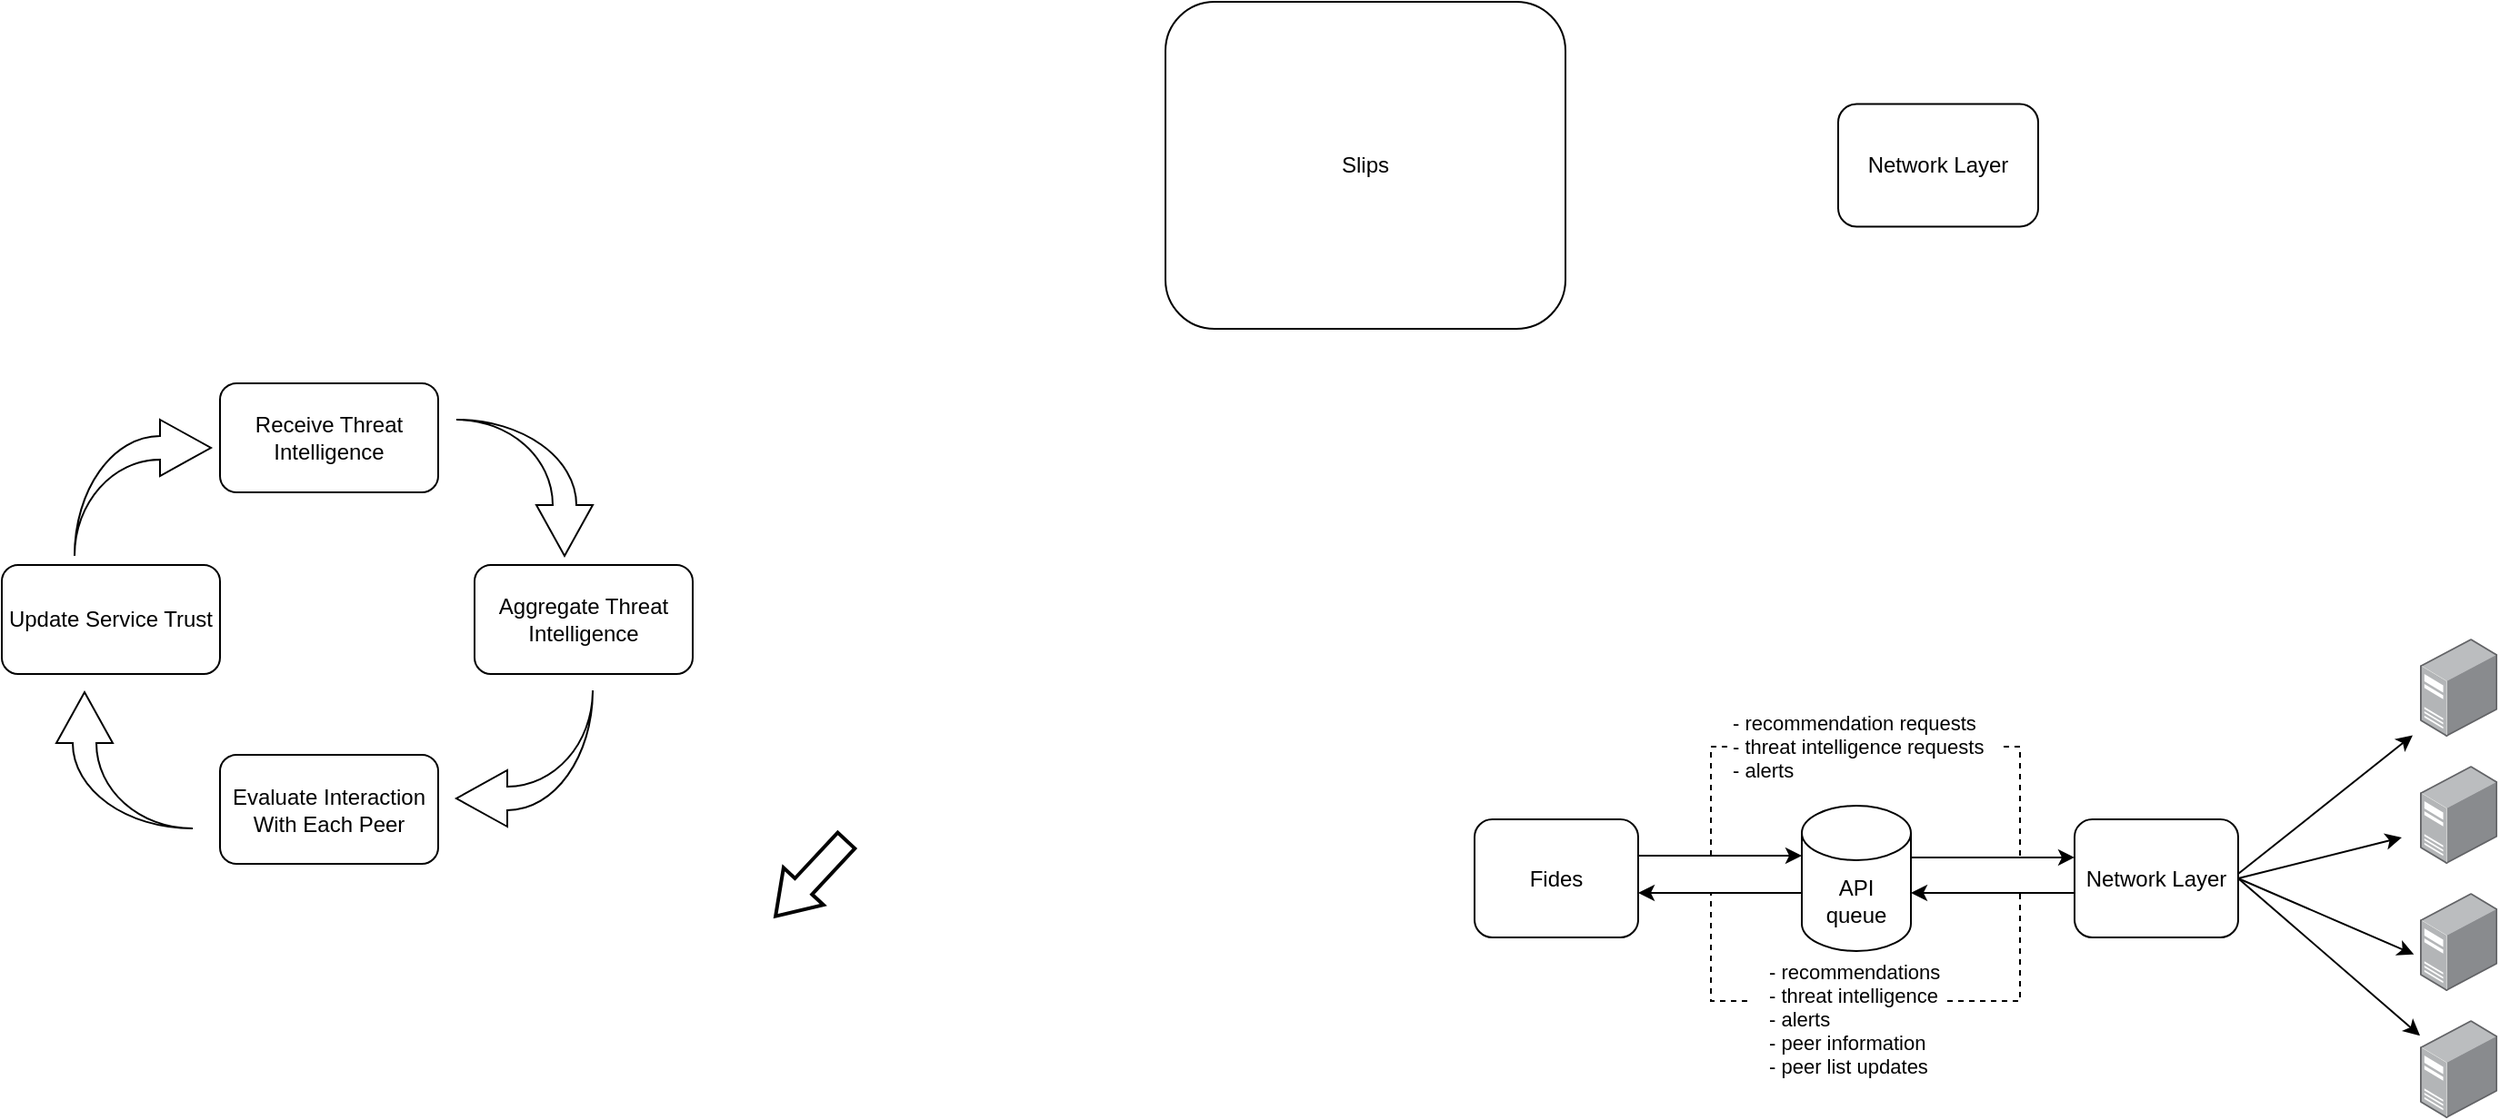 <mxfile version="17.4.6" type="device"><diagram id="6E5n7g7wqRjA33DNjH9N" name="Page-1"><mxGraphModel dx="1698" dy="541" grid="1" gridSize="10" guides="1" tooltips="1" connect="1" arrows="1" fold="1" page="1" pageScale="1" pageWidth="827" pageHeight="1169" math="0" shadow="0"><root><mxCell id="0"/><mxCell id="1" parent="0"/><mxCell id="uO4IjEKMESvEG-VvvD-A-1" value="API&lt;br&gt;queue&lt;br&gt;" style="shape=cylinder3;whiteSpace=wrap;html=1;boundedLbl=1;backgroundOutline=1;size=15;" vertex="1" parent="1"><mxGeometry x="200" y="512.5" width="60" height="80" as="geometry"/></mxCell><mxCell id="uO4IjEKMESvEG-VvvD-A-10" style="edgeStyle=orthogonalEdgeStyle;rounded=0;orthogonalLoop=1;jettySize=auto;html=1;" edge="1" parent="1" source="uO4IjEKMESvEG-VvvD-A-2" target="uO4IjEKMESvEG-VvvD-A-1"><mxGeometry relative="1" as="geometry"><Array as="points"><mxPoint x="150" y="540"/><mxPoint x="150" y="540"/></Array></mxGeometry></mxCell><mxCell id="uO4IjEKMESvEG-VvvD-A-14" value="- recommendation requests&lt;br&gt;- threat intelligence requests&lt;br&gt;- alerts" style="edgeLabel;html=1;align=left;verticalAlign=middle;resizable=0;points=[];" vertex="1" connectable="0" parent="uO4IjEKMESvEG-VvvD-A-10"><mxGeometry x="-0.201" relative="1" as="geometry"><mxPoint x="14" y="-60" as="offset"/></mxGeometry></mxCell><mxCell id="uO4IjEKMESvEG-VvvD-A-2" value="Fides" style="rounded=1;whiteSpace=wrap;html=1;" vertex="1" parent="1"><mxGeometry x="20" y="520" width="90" height="65" as="geometry"/></mxCell><mxCell id="uO4IjEKMESvEG-VvvD-A-3" value="Network Layer" style="rounded=1;whiteSpace=wrap;html=1;" vertex="1" parent="1"><mxGeometry x="220" y="126.25" width="110" height="67.5" as="geometry"/></mxCell><mxCell id="uO4IjEKMESvEG-VvvD-A-4" value="Slips" style="rounded=1;whiteSpace=wrap;html=1;" vertex="1" parent="1"><mxGeometry x="-150" y="70" width="220" height="180" as="geometry"/></mxCell><mxCell id="uO4IjEKMESvEG-VvvD-A-7" value="Network Layer" style="rounded=1;whiteSpace=wrap;html=1;" vertex="1" parent="1"><mxGeometry x="350" y="520" width="90" height="65" as="geometry"/></mxCell><mxCell id="uO4IjEKMESvEG-VvvD-A-11" style="edgeStyle=orthogonalEdgeStyle;rounded=0;orthogonalLoop=1;jettySize=auto;html=1;endArrow=none;endFill=0;startArrow=classic;startFill=1;" edge="1" parent="1"><mxGeometry relative="1" as="geometry"><mxPoint x="110" y="560.5" as="sourcePoint"/><mxPoint x="200" y="560.5" as="targetPoint"/></mxGeometry></mxCell><mxCell id="uO4IjEKMESvEG-VvvD-A-12" style="edgeStyle=orthogonalEdgeStyle;rounded=0;orthogonalLoop=1;jettySize=auto;html=1;" edge="1" parent="1"><mxGeometry relative="1" as="geometry"><mxPoint x="260" y="540.96" as="sourcePoint"/><mxPoint x="350" y="540.96" as="targetPoint"/><Array as="points"><mxPoint x="300" y="540.96"/><mxPoint x="300" y="540.96"/></Array></mxGeometry></mxCell><mxCell id="uO4IjEKMESvEG-VvvD-A-13" style="edgeStyle=orthogonalEdgeStyle;rounded=0;orthogonalLoop=1;jettySize=auto;html=1;endArrow=none;endFill=0;startArrow=classic;startFill=1;" edge="1" parent="1"><mxGeometry relative="1" as="geometry"><mxPoint x="260" y="560.46" as="sourcePoint"/><mxPoint x="350" y="560.46" as="targetPoint"/></mxGeometry></mxCell><mxCell id="uO4IjEKMESvEG-VvvD-A-15" value="- recommendations&lt;br&gt;- threat intelligence&lt;br&gt;- alerts&lt;br&gt;- peer information&lt;br&gt;- peer list updates" style="edgeLabel;html=1;align=left;verticalAlign=middle;resizable=0;points=[];" vertex="1" connectable="0" parent="1"><mxGeometry x="179.999" y="630" as="geometry"/></mxCell><mxCell id="uO4IjEKMESvEG-VvvD-A-16" value="" style="endArrow=none;dashed=1;html=1;rounded=0;" edge="1" parent="1"><mxGeometry width="50" height="50" relative="1" as="geometry"><mxPoint x="150" y="540" as="sourcePoint"/><mxPoint x="160" y="480" as="targetPoint"/><Array as="points"><mxPoint x="150" y="480"/></Array></mxGeometry></mxCell><mxCell id="uO4IjEKMESvEG-VvvD-A-17" value="" style="endArrow=none;dashed=1;html=1;rounded=0;" edge="1" parent="1"><mxGeometry width="50" height="50" relative="1" as="geometry"><mxPoint x="320" y="540" as="sourcePoint"/><mxPoint x="310" y="480" as="targetPoint"/><Array as="points"><mxPoint x="320" y="480"/></Array></mxGeometry></mxCell><mxCell id="uO4IjEKMESvEG-VvvD-A-19" value="" style="endArrow=none;dashed=1;html=1;rounded=0;" edge="1" parent="1"><mxGeometry width="50" height="50" relative="1" as="geometry"><mxPoint x="170" y="620" as="sourcePoint"/><mxPoint x="150" y="560" as="targetPoint"/><Array as="points"><mxPoint x="150" y="620"/></Array></mxGeometry></mxCell><mxCell id="uO4IjEKMESvEG-VvvD-A-20" value="" style="endArrow=none;dashed=1;html=1;rounded=0;" edge="1" parent="1"><mxGeometry width="50" height="50" relative="1" as="geometry"><mxPoint x="280" y="620" as="sourcePoint"/><mxPoint x="320" y="560" as="targetPoint"/><Array as="points"><mxPoint x="320" y="620"/></Array></mxGeometry></mxCell><mxCell id="uO4IjEKMESvEG-VvvD-A-21" value="" style="points=[];aspect=fixed;html=1;align=center;shadow=0;dashed=0;image;image=img/lib/allied_telesis/computer_and_terminals/Server_Desktop.svg;" vertex="1" parent="1"><mxGeometry x="540" y="420.5" width="42.6" height="54" as="geometry"/></mxCell><mxCell id="uO4IjEKMESvEG-VvvD-A-22" value="" style="points=[];aspect=fixed;html=1;align=center;shadow=0;dashed=0;image;image=img/lib/allied_telesis/computer_and_terminals/Server_Desktop.svg;" vertex="1" parent="1"><mxGeometry x="540" y="490.5" width="42.6" height="54" as="geometry"/></mxCell><mxCell id="uO4IjEKMESvEG-VvvD-A-23" value="" style="points=[];aspect=fixed;html=1;align=center;shadow=0;dashed=0;image;image=img/lib/allied_telesis/computer_and_terminals/Server_Desktop.svg;" vertex="1" parent="1"><mxGeometry x="540" y="560.5" width="42.6" height="54" as="geometry"/></mxCell><mxCell id="uO4IjEKMESvEG-VvvD-A-24" value="" style="points=[];aspect=fixed;html=1;align=center;shadow=0;dashed=0;image;image=img/lib/allied_telesis/computer_and_terminals/Server_Desktop.svg;" vertex="1" parent="1"><mxGeometry x="540" y="630.5" width="42.6" height="54" as="geometry"/></mxCell><mxCell id="uO4IjEKMESvEG-VvvD-A-26" value="" style="endArrow=classic;html=1;rounded=0;entryX=-0.094;entryY=0.985;entryDx=0;entryDy=0;entryPerimeter=0;" edge="1" parent="1" target="uO4IjEKMESvEG-VvvD-A-21"><mxGeometry width="50" height="50" relative="1" as="geometry"><mxPoint x="440" y="550" as="sourcePoint"/><mxPoint x="490" y="500" as="targetPoint"/></mxGeometry></mxCell><mxCell id="uO4IjEKMESvEG-VvvD-A-27" value="" style="endArrow=classic;html=1;rounded=0;exitX=1;exitY=0.5;exitDx=0;exitDy=0;" edge="1" parent="1" source="uO4IjEKMESvEG-VvvD-A-7"><mxGeometry width="50" height="50" relative="1" as="geometry"><mxPoint x="450" y="560" as="sourcePoint"/><mxPoint x="530" y="530" as="targetPoint"/></mxGeometry></mxCell><mxCell id="uO4IjEKMESvEG-VvvD-A-28" value="" style="endArrow=classic;html=1;rounded=0;exitX=1;exitY=0.5;exitDx=0;exitDy=0;entryX=-0.078;entryY=0.627;entryDx=0;entryDy=0;entryPerimeter=0;" edge="1" parent="1" source="uO4IjEKMESvEG-VvvD-A-7" target="uO4IjEKMESvEG-VvvD-A-23"><mxGeometry width="50" height="50" relative="1" as="geometry"><mxPoint x="450" y="562.5" as="sourcePoint"/><mxPoint x="550" y="533.646" as="targetPoint"/></mxGeometry></mxCell><mxCell id="uO4IjEKMESvEG-VvvD-A-29" value="" style="endArrow=classic;html=1;rounded=0;exitX=1;exitY=0.5;exitDx=0;exitDy=0;" edge="1" parent="1" source="uO4IjEKMESvEG-VvvD-A-7" target="uO4IjEKMESvEG-VvvD-A-24"><mxGeometry width="50" height="50" relative="1" as="geometry"><mxPoint x="440" y="630" as="sourcePoint"/><mxPoint x="540" y="658.854" as="targetPoint"/></mxGeometry></mxCell><mxCell id="uO4IjEKMESvEG-VvvD-A-36" value="Receive Threat Intelligence" style="rounded=1;whiteSpace=wrap;html=1;" vertex="1" parent="1"><mxGeometry x="-670" y="280" width="120" height="60" as="geometry"/></mxCell><mxCell id="uO4IjEKMESvEG-VvvD-A-37" value="Aggregate Threat Intelligence" style="rounded=1;whiteSpace=wrap;html=1;" vertex="1" parent="1"><mxGeometry x="-530" y="380" width="120" height="60" as="geometry"/></mxCell><mxCell id="uO4IjEKMESvEG-VvvD-A-38" value="Evaluate Interaction With Each Peer" style="rounded=1;whiteSpace=wrap;html=1;" vertex="1" parent="1"><mxGeometry x="-670" y="484.5" width="120" height="60" as="geometry"/></mxCell><mxCell id="uO4IjEKMESvEG-VvvD-A-39" value="Update Service Trust" style="rounded=1;whiteSpace=wrap;html=1;" vertex="1" parent="1"><mxGeometry x="-790" y="380" width="120" height="60" as="geometry"/></mxCell><mxCell id="uO4IjEKMESvEG-VvvD-A-41" value="" style="shape=mxgraph.arrows.arrow_up;html=1;verticalLabelPosition=bottom;verticalAlign=top;strokeWidth=2;strokeColor=#000000;rotation=-137;" vertex="1" parent="1"><mxGeometry x="-360" y="524" width="30" height="57" as="geometry"/></mxCell><mxCell id="uO4IjEKMESvEG-VvvD-A-46" value="" style="html=1;shadow=0;dashed=0;align=center;verticalAlign=middle;shape=mxgraph.arrows2.jumpInArrow;dy=6.5;dx=28;arrowHead=31;rotation=-90;" vertex="1" parent="1"><mxGeometry x="-760" y="450" width="75" height="75" as="geometry"/></mxCell><mxCell id="uO4IjEKMESvEG-VvvD-A-47" value="" style="html=1;shadow=0;dashed=0;align=center;verticalAlign=middle;shape=mxgraph.arrows2.jumpInArrow;dy=6.5;dx=28;arrowHead=31;rotation=0;" vertex="1" parent="1"><mxGeometry x="-750" y="300" width="75" height="75" as="geometry"/></mxCell><mxCell id="uO4IjEKMESvEG-VvvD-A-48" value="" style="html=1;shadow=0;dashed=0;align=center;verticalAlign=middle;shape=mxgraph.arrows2.jumpInArrow;dy=6.5;dx=28;arrowHead=31;rotation=90;" vertex="1" parent="1"><mxGeometry x="-540" y="300" width="75" height="75" as="geometry"/></mxCell><mxCell id="uO4IjEKMESvEG-VvvD-A-49" value="" style="html=1;shadow=0;dashed=0;align=center;verticalAlign=middle;shape=mxgraph.arrows2.jumpInArrow;dy=6.5;dx=28;arrowHead=31;rotation=-180;" vertex="1" parent="1"><mxGeometry x="-540" y="449" width="75" height="75" as="geometry"/></mxCell></root></mxGraphModel></diagram></mxfile>